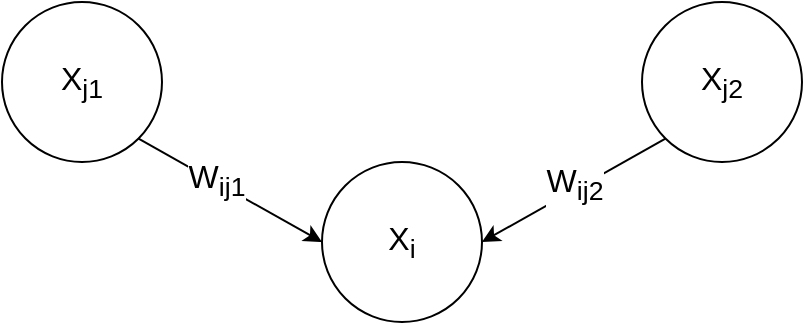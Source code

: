 <mxfile version="14.4.4" type="device"><diagram id="4y-gw1o1Ho35PnrqISS7" name="Page-1"><mxGraphModel dx="2066" dy="1154" grid="1" gridSize="10" guides="1" tooltips="1" connect="1" arrows="1" fold="1" page="1" pageScale="1" pageWidth="827" pageHeight="1169" math="0" shadow="0"><root><mxCell id="0"/><mxCell id="1" parent="0"/><mxCell id="6V4jnq2RD9q_O8mrBt3p-6" style="rounded=0;orthogonalLoop=1;jettySize=auto;html=1;exitX=1;exitY=1;exitDx=0;exitDy=0;entryX=0;entryY=0.5;entryDx=0;entryDy=0;" edge="1" parent="1" source="6V4jnq2RD9q_O8mrBt3p-1" target="6V4jnq2RD9q_O8mrBt3p-5"><mxGeometry relative="1" as="geometry"/></mxCell><mxCell id="6V4jnq2RD9q_O8mrBt3p-9" value="&lt;font style=&quot;font-size: 16px&quot;&gt;W&lt;sub&gt;ij1&lt;/sub&gt;&lt;/font&gt;" style="edgeLabel;html=1;align=center;verticalAlign=middle;resizable=0;points=[];" vertex="1" connectable="0" parent="6V4jnq2RD9q_O8mrBt3p-6"><mxGeometry x="-0.166" y="1" relative="1" as="geometry"><mxPoint as="offset"/></mxGeometry></mxCell><mxCell id="6V4jnq2RD9q_O8mrBt3p-1" value="&lt;font style=&quot;font-size: 16px&quot;&gt;X&lt;sub&gt;j1&lt;/sub&gt;&lt;/font&gt;" style="ellipse;whiteSpace=wrap;html=1;aspect=fixed;" vertex="1" parent="1"><mxGeometry x="200" y="160" width="80" height="80" as="geometry"/></mxCell><mxCell id="6V4jnq2RD9q_O8mrBt3p-7" style="edgeStyle=none;rounded=0;orthogonalLoop=1;jettySize=auto;html=1;exitX=0;exitY=1;exitDx=0;exitDy=0;entryX=1;entryY=0.5;entryDx=0;entryDy=0;" edge="1" parent="1" source="6V4jnq2RD9q_O8mrBt3p-4" target="6V4jnq2RD9q_O8mrBt3p-5"><mxGeometry relative="1" as="geometry"/></mxCell><mxCell id="6V4jnq2RD9q_O8mrBt3p-8" value="&lt;font style=&quot;font-size: 16px&quot;&gt;W&lt;sub&gt;ij2&lt;/sub&gt;&lt;/font&gt;" style="edgeLabel;html=1;align=center;verticalAlign=middle;resizable=0;points=[];" vertex="1" connectable="0" parent="6V4jnq2RD9q_O8mrBt3p-7"><mxGeometry x="-0.032" y="-3" relative="1" as="geometry"><mxPoint as="offset"/></mxGeometry></mxCell><mxCell id="6V4jnq2RD9q_O8mrBt3p-4" value="&lt;font style=&quot;font-size: 16px&quot;&gt;X&lt;sub&gt;j2&lt;/sub&gt;&lt;/font&gt;" style="ellipse;whiteSpace=wrap;html=1;aspect=fixed;" vertex="1" parent="1"><mxGeometry x="520" y="160" width="80" height="80" as="geometry"/></mxCell><mxCell id="6V4jnq2RD9q_O8mrBt3p-5" value="&lt;font style=&quot;font-size: 16px&quot;&gt;X&lt;sub&gt;i&lt;/sub&gt;&lt;/font&gt;" style="ellipse;whiteSpace=wrap;html=1;aspect=fixed;" vertex="1" parent="1"><mxGeometry x="360" y="240" width="80" height="80" as="geometry"/></mxCell></root></mxGraphModel></diagram></mxfile>